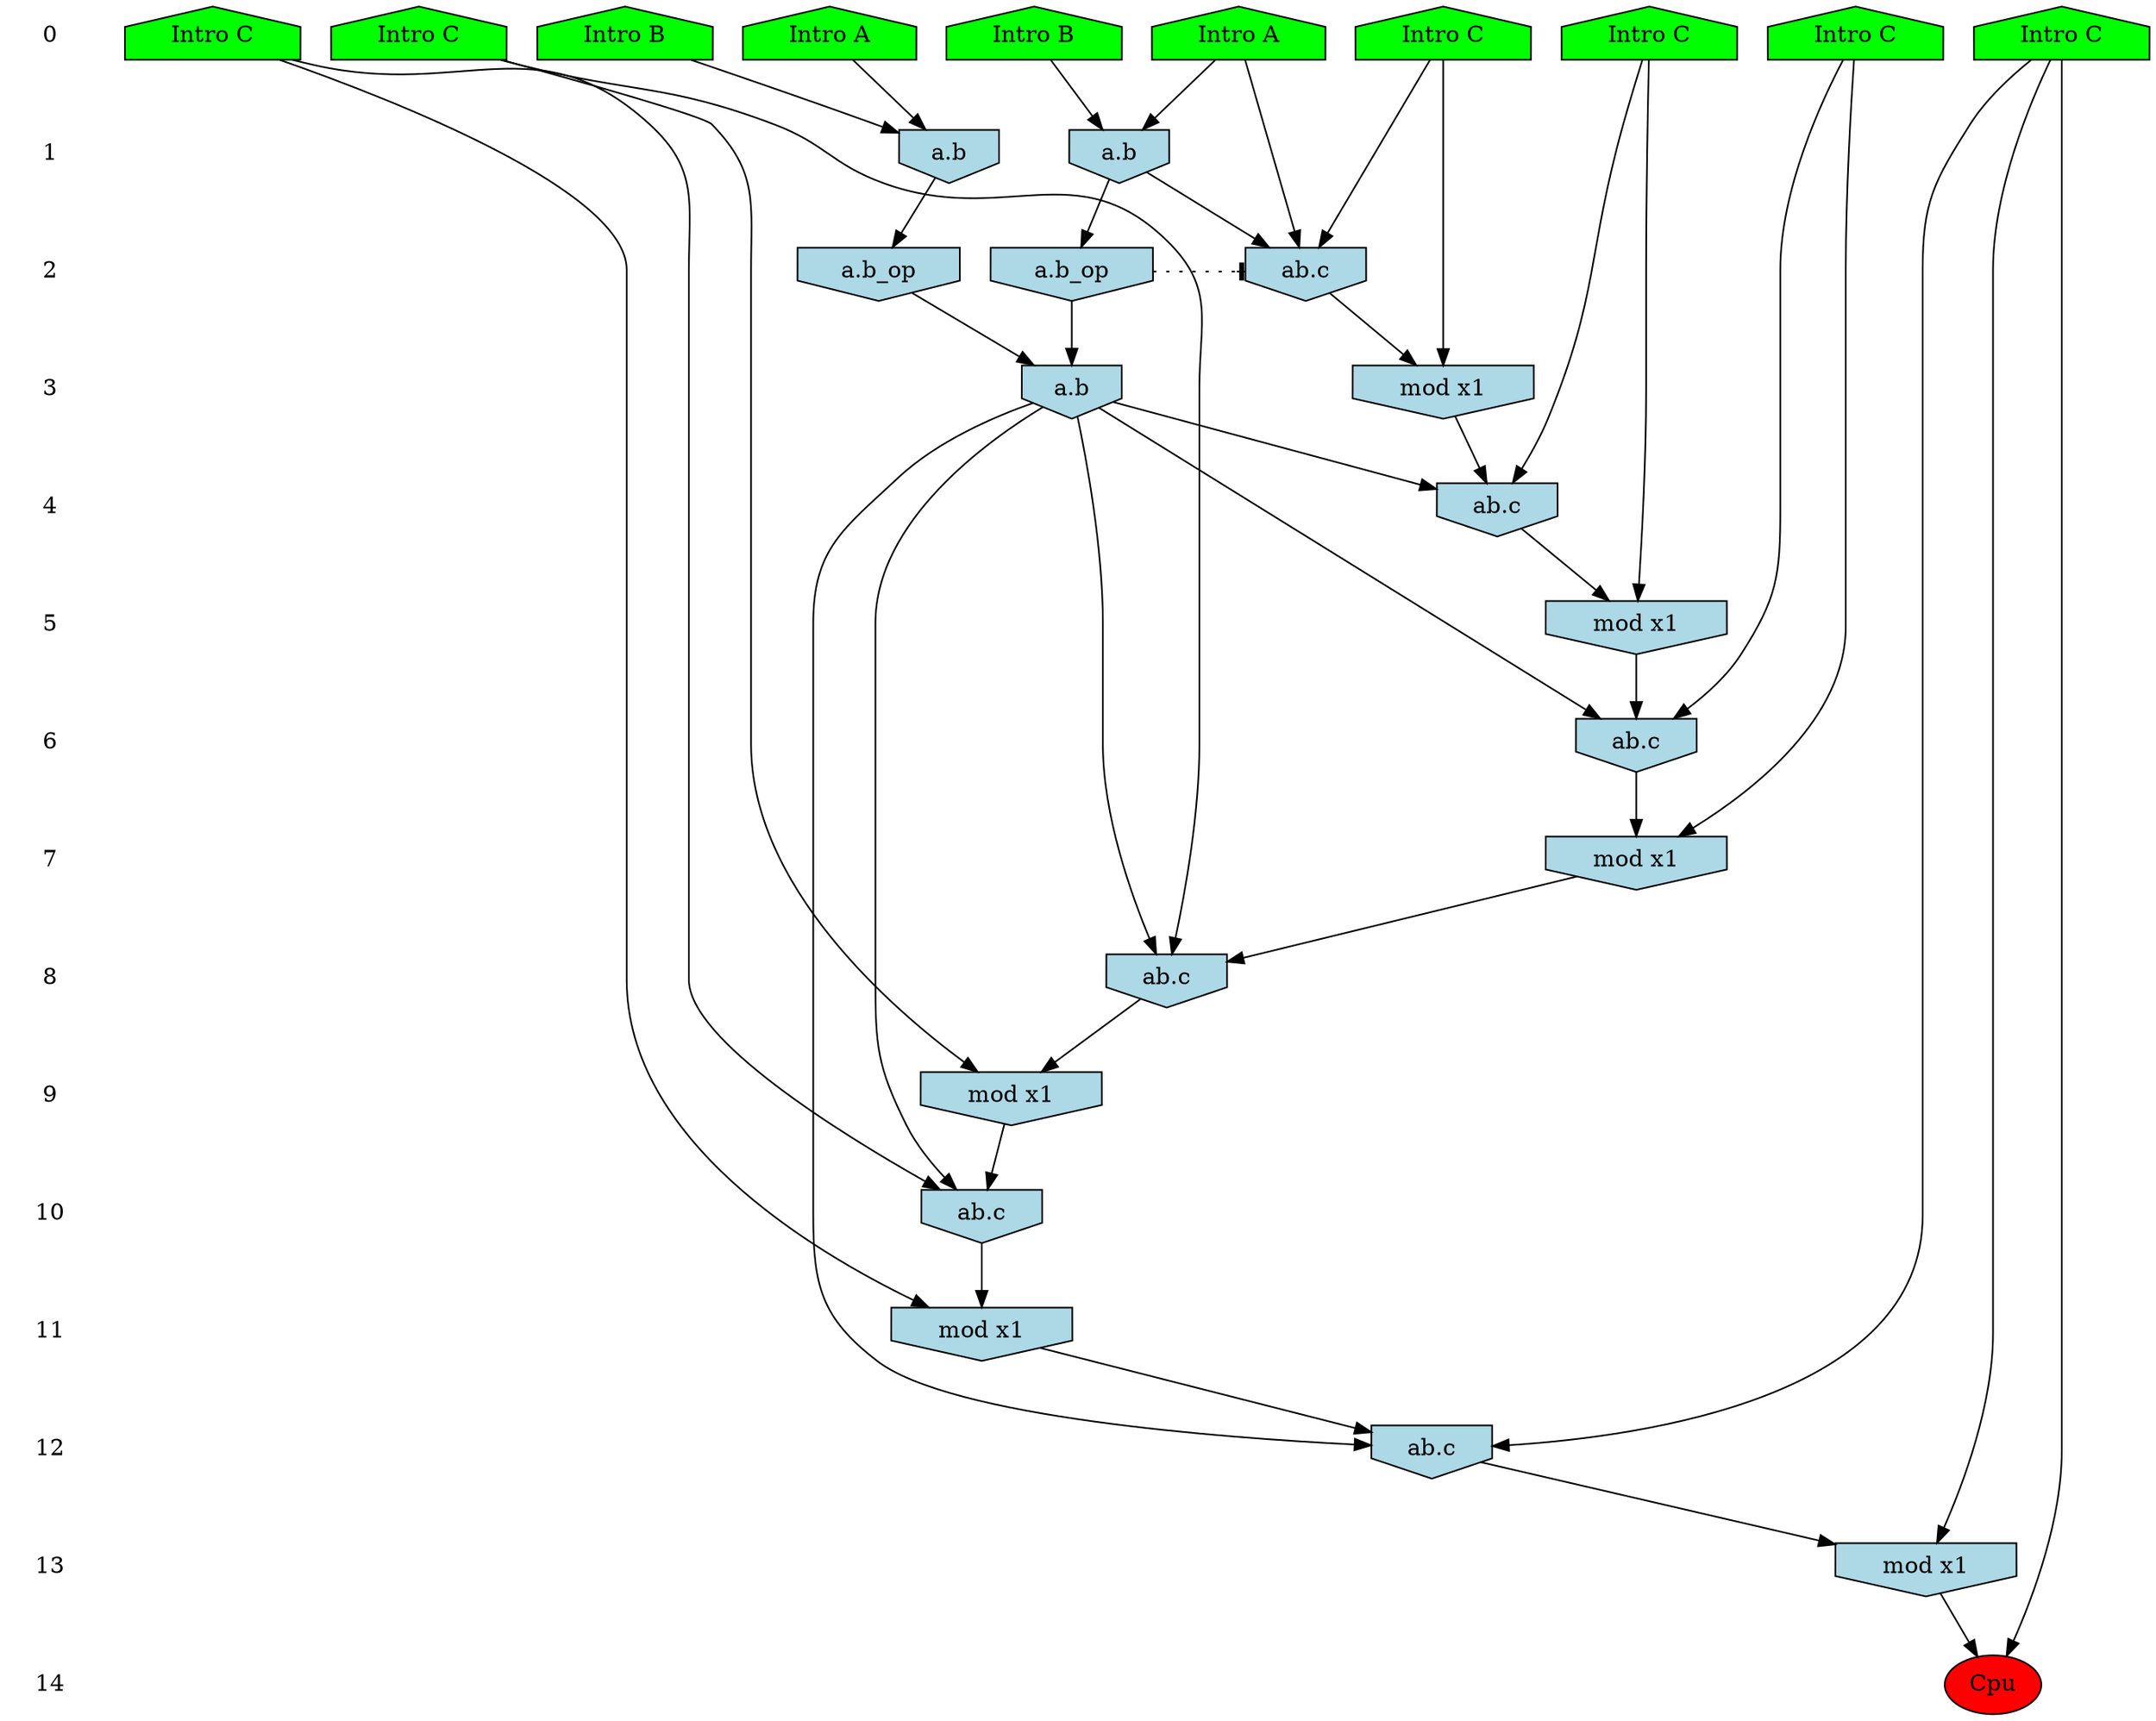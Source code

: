 /* Compression of 2 causal flows obtained in average at 1.857567E+01 t.u */
/* Compressed causal flows were: [3016;3689] */
digraph G{
 ranksep=.5 ; 
{ rank = same ; "0" [shape=plaintext] ; node_1 [label ="Intro B", shape=house, style=filled, fillcolor=green] ;
node_2 [label ="Intro A", shape=house, style=filled, fillcolor=green] ;
node_3 [label ="Intro A", shape=house, style=filled, fillcolor=green] ;
node_4 [label ="Intro B", shape=house, style=filled, fillcolor=green] ;
node_5 [label ="Intro C", shape=house, style=filled, fillcolor=green] ;
node_6 [label ="Intro C", shape=house, style=filled, fillcolor=green] ;
node_7 [label ="Intro C", shape=house, style=filled, fillcolor=green] ;
node_8 [label ="Intro C", shape=house, style=filled, fillcolor=green] ;
node_9 [label ="Intro C", shape=house, style=filled, fillcolor=green] ;
node_10 [label ="Intro C", shape=house, style=filled, fillcolor=green] ;
}
{ rank = same ; "1" [shape=plaintext] ; node_11 [label="a.b", shape=invhouse, style=filled, fillcolor = lightblue] ;
node_12 [label="a.b", shape=invhouse, style=filled, fillcolor = lightblue] ;
}
{ rank = same ; "2" [shape=plaintext] ; node_13 [label="a.b_op", shape=invhouse, style=filled, fillcolor = lightblue] ;
node_14 [label="ab.c", shape=invhouse, style=filled, fillcolor = lightblue] ;
node_15 [label="a.b_op", shape=invhouse, style=filled, fillcolor = lightblue] ;
}
{ rank = same ; "3" [shape=plaintext] ; node_16 [label="a.b", shape=invhouse, style=filled, fillcolor = lightblue] ;
node_17 [label="mod x1", shape=invhouse, style=filled, fillcolor = lightblue] ;
}
{ rank = same ; "4" [shape=plaintext] ; node_18 [label="ab.c", shape=invhouse, style=filled, fillcolor = lightblue] ;
}
{ rank = same ; "5" [shape=plaintext] ; node_19 [label="mod x1", shape=invhouse, style=filled, fillcolor = lightblue] ;
}
{ rank = same ; "6" [shape=plaintext] ; node_20 [label="ab.c", shape=invhouse, style=filled, fillcolor = lightblue] ;
}
{ rank = same ; "7" [shape=plaintext] ; node_21 [label="mod x1", shape=invhouse, style=filled, fillcolor = lightblue] ;
}
{ rank = same ; "8" [shape=plaintext] ; node_22 [label="ab.c", shape=invhouse, style=filled, fillcolor = lightblue] ;
}
{ rank = same ; "9" [shape=plaintext] ; node_23 [label="mod x1", shape=invhouse, style=filled, fillcolor = lightblue] ;
}
{ rank = same ; "10" [shape=plaintext] ; node_24 [label="ab.c", shape=invhouse, style=filled, fillcolor = lightblue] ;
}
{ rank = same ; "11" [shape=plaintext] ; node_25 [label="mod x1", shape=invhouse, style=filled, fillcolor = lightblue] ;
}
{ rank = same ; "12" [shape=plaintext] ; node_26 [label="ab.c", shape=invhouse, style=filled, fillcolor = lightblue] ;
}
{ rank = same ; "13" [shape=plaintext] ; node_27 [label="mod x1", shape=invhouse, style=filled, fillcolor = lightblue] ;
}
{ rank = same ; "14" [shape=plaintext] ; node_28 [label ="Cpu", style=filled, fillcolor=red] ;
}
"0" -> "1" [style="invis"]; 
"1" -> "2" [style="invis"]; 
"2" -> "3" [style="invis"]; 
"3" -> "4" [style="invis"]; 
"4" -> "5" [style="invis"]; 
"5" -> "6" [style="invis"]; 
"6" -> "7" [style="invis"]; 
"7" -> "8" [style="invis"]; 
"8" -> "9" [style="invis"]; 
"9" -> "10" [style="invis"]; 
"10" -> "11" [style="invis"]; 
"11" -> "12" [style="invis"]; 
"12" -> "13" [style="invis"]; 
"13" -> "14" [style="invis"]; 
node_1 -> node_11
node_2 -> node_11
node_3 -> node_12
node_4 -> node_12
node_12 -> node_13
node_2 -> node_14
node_6 -> node_14
node_11 -> node_14
node_11 -> node_15
node_13 -> node_16
node_15 -> node_16
node_6 -> node_17
node_14 -> node_17
node_8 -> node_18
node_16 -> node_18
node_17 -> node_18
node_8 -> node_19
node_18 -> node_19
node_9 -> node_20
node_16 -> node_20
node_19 -> node_20
node_9 -> node_21
node_20 -> node_21
node_5 -> node_22
node_16 -> node_22
node_21 -> node_22
node_5 -> node_23
node_22 -> node_23
node_7 -> node_24
node_16 -> node_24
node_23 -> node_24
node_7 -> node_25
node_24 -> node_25
node_10 -> node_26
node_16 -> node_26
node_25 -> node_26
node_10 -> node_27
node_26 -> node_27
node_10 -> node_28
node_27 -> node_28
node_15 -> node_14 [style=dotted, arrowhead = tee] 
}
/*
 Dot generation time: 0.000133
*/